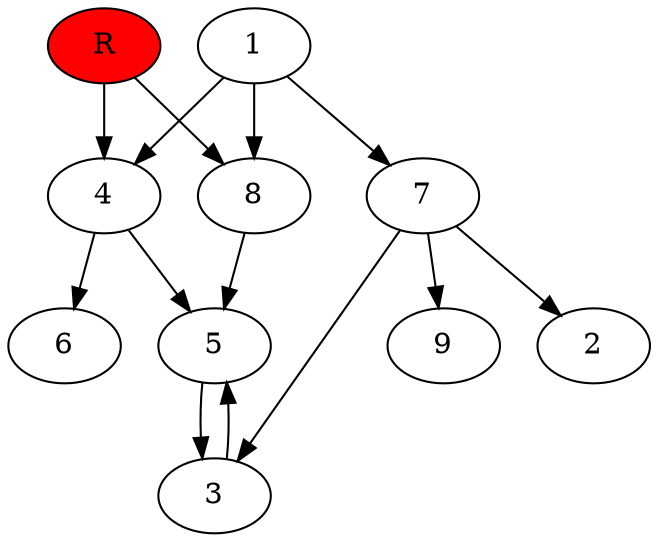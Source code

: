 digraph prb34783 {
	1
	2
	3
	4
	5
	6
	7
	8
	R [fillcolor="#ff0000" style=filled]
	1 -> 4
	1 -> 7
	1 -> 8
	3 -> 5
	4 -> 5
	4 -> 6
	5 -> 3
	7 -> 2
	7 -> 3
	7 -> 9
	8 -> 5
	R -> 4
	R -> 8
}
